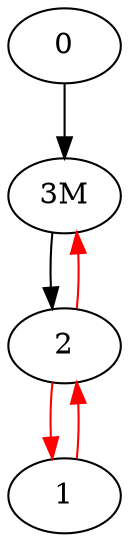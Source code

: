 Digraph G {
0->"3M";
edge [color=red];
1->2;
edge [color=black];
edge [color=red];
2->1;
edge [color=black];
edge [color=red];
2->"3M";
edge [color=black];
"3M"->2;
}
